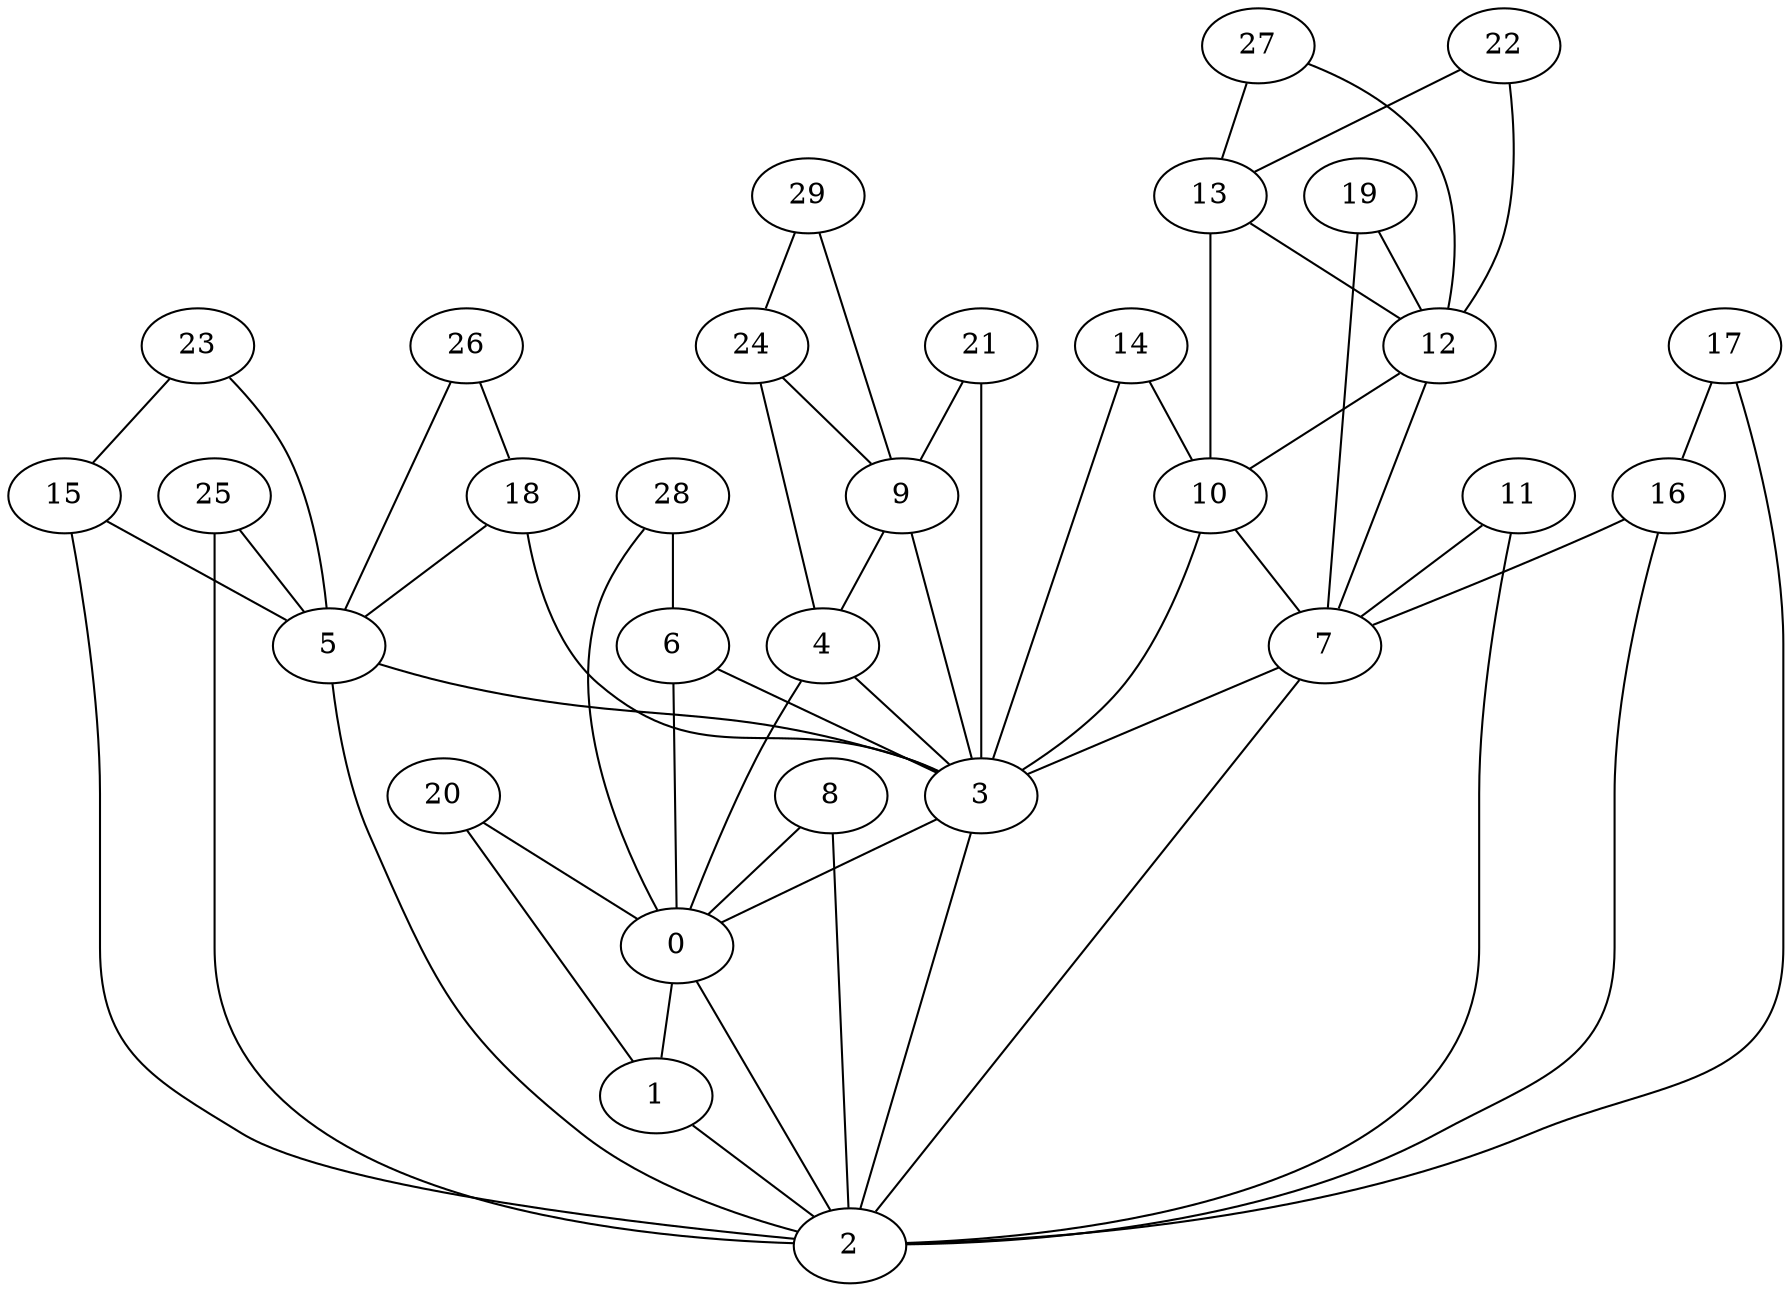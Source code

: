 graph Dorogovtsev_Mendes_30 {
0;
1;
2;
3;
4;
5;
6;
7;
8;
9;
10;
11;
12;
13;
14;
15;
16;
17;
18;
19;
20;
21;
22;
23;
24;
25;
26;
27;
28;
29;
0 -- 1;
1 -- 2;
2 -- 0;
3 -- 2;
3 -- 0;
4 -- 3;
4 -- 0;
5 -- 3;
5 -- 2;
6 -- 3;
6 -- 0;
7 -- 3;
7 -- 2;
8 -- 2;
8 -- 0;
9 -- 4;
9 -- 3;
10 -- 7;
10 -- 3;
11 -- 7;
11 -- 2;
12 -- 10;
12 -- 7;
13 -- 12;
13 -- 10;
14 -- 10;
14 -- 3;
15 -- 5;
15 -- 2;
16 -- 7;
16 -- 2;
17 -- 16;
17 -- 2;
18 -- 5;
18 -- 3;
19 -- 12;
19 -- 7;
20 -- 0;
20 -- 1;
21 -- 9;
21 -- 3;
22 -- 13;
22 -- 12;
23 -- 15;
23 -- 5;
24 -- 9;
24 -- 4;
25 -- 5;
25 -- 2;
26 -- 18;
26 -- 5;
27 -- 13;
27 -- 12;
28 -- 6;
28 -- 0;
29 -- 24;
29 -- 9;
}